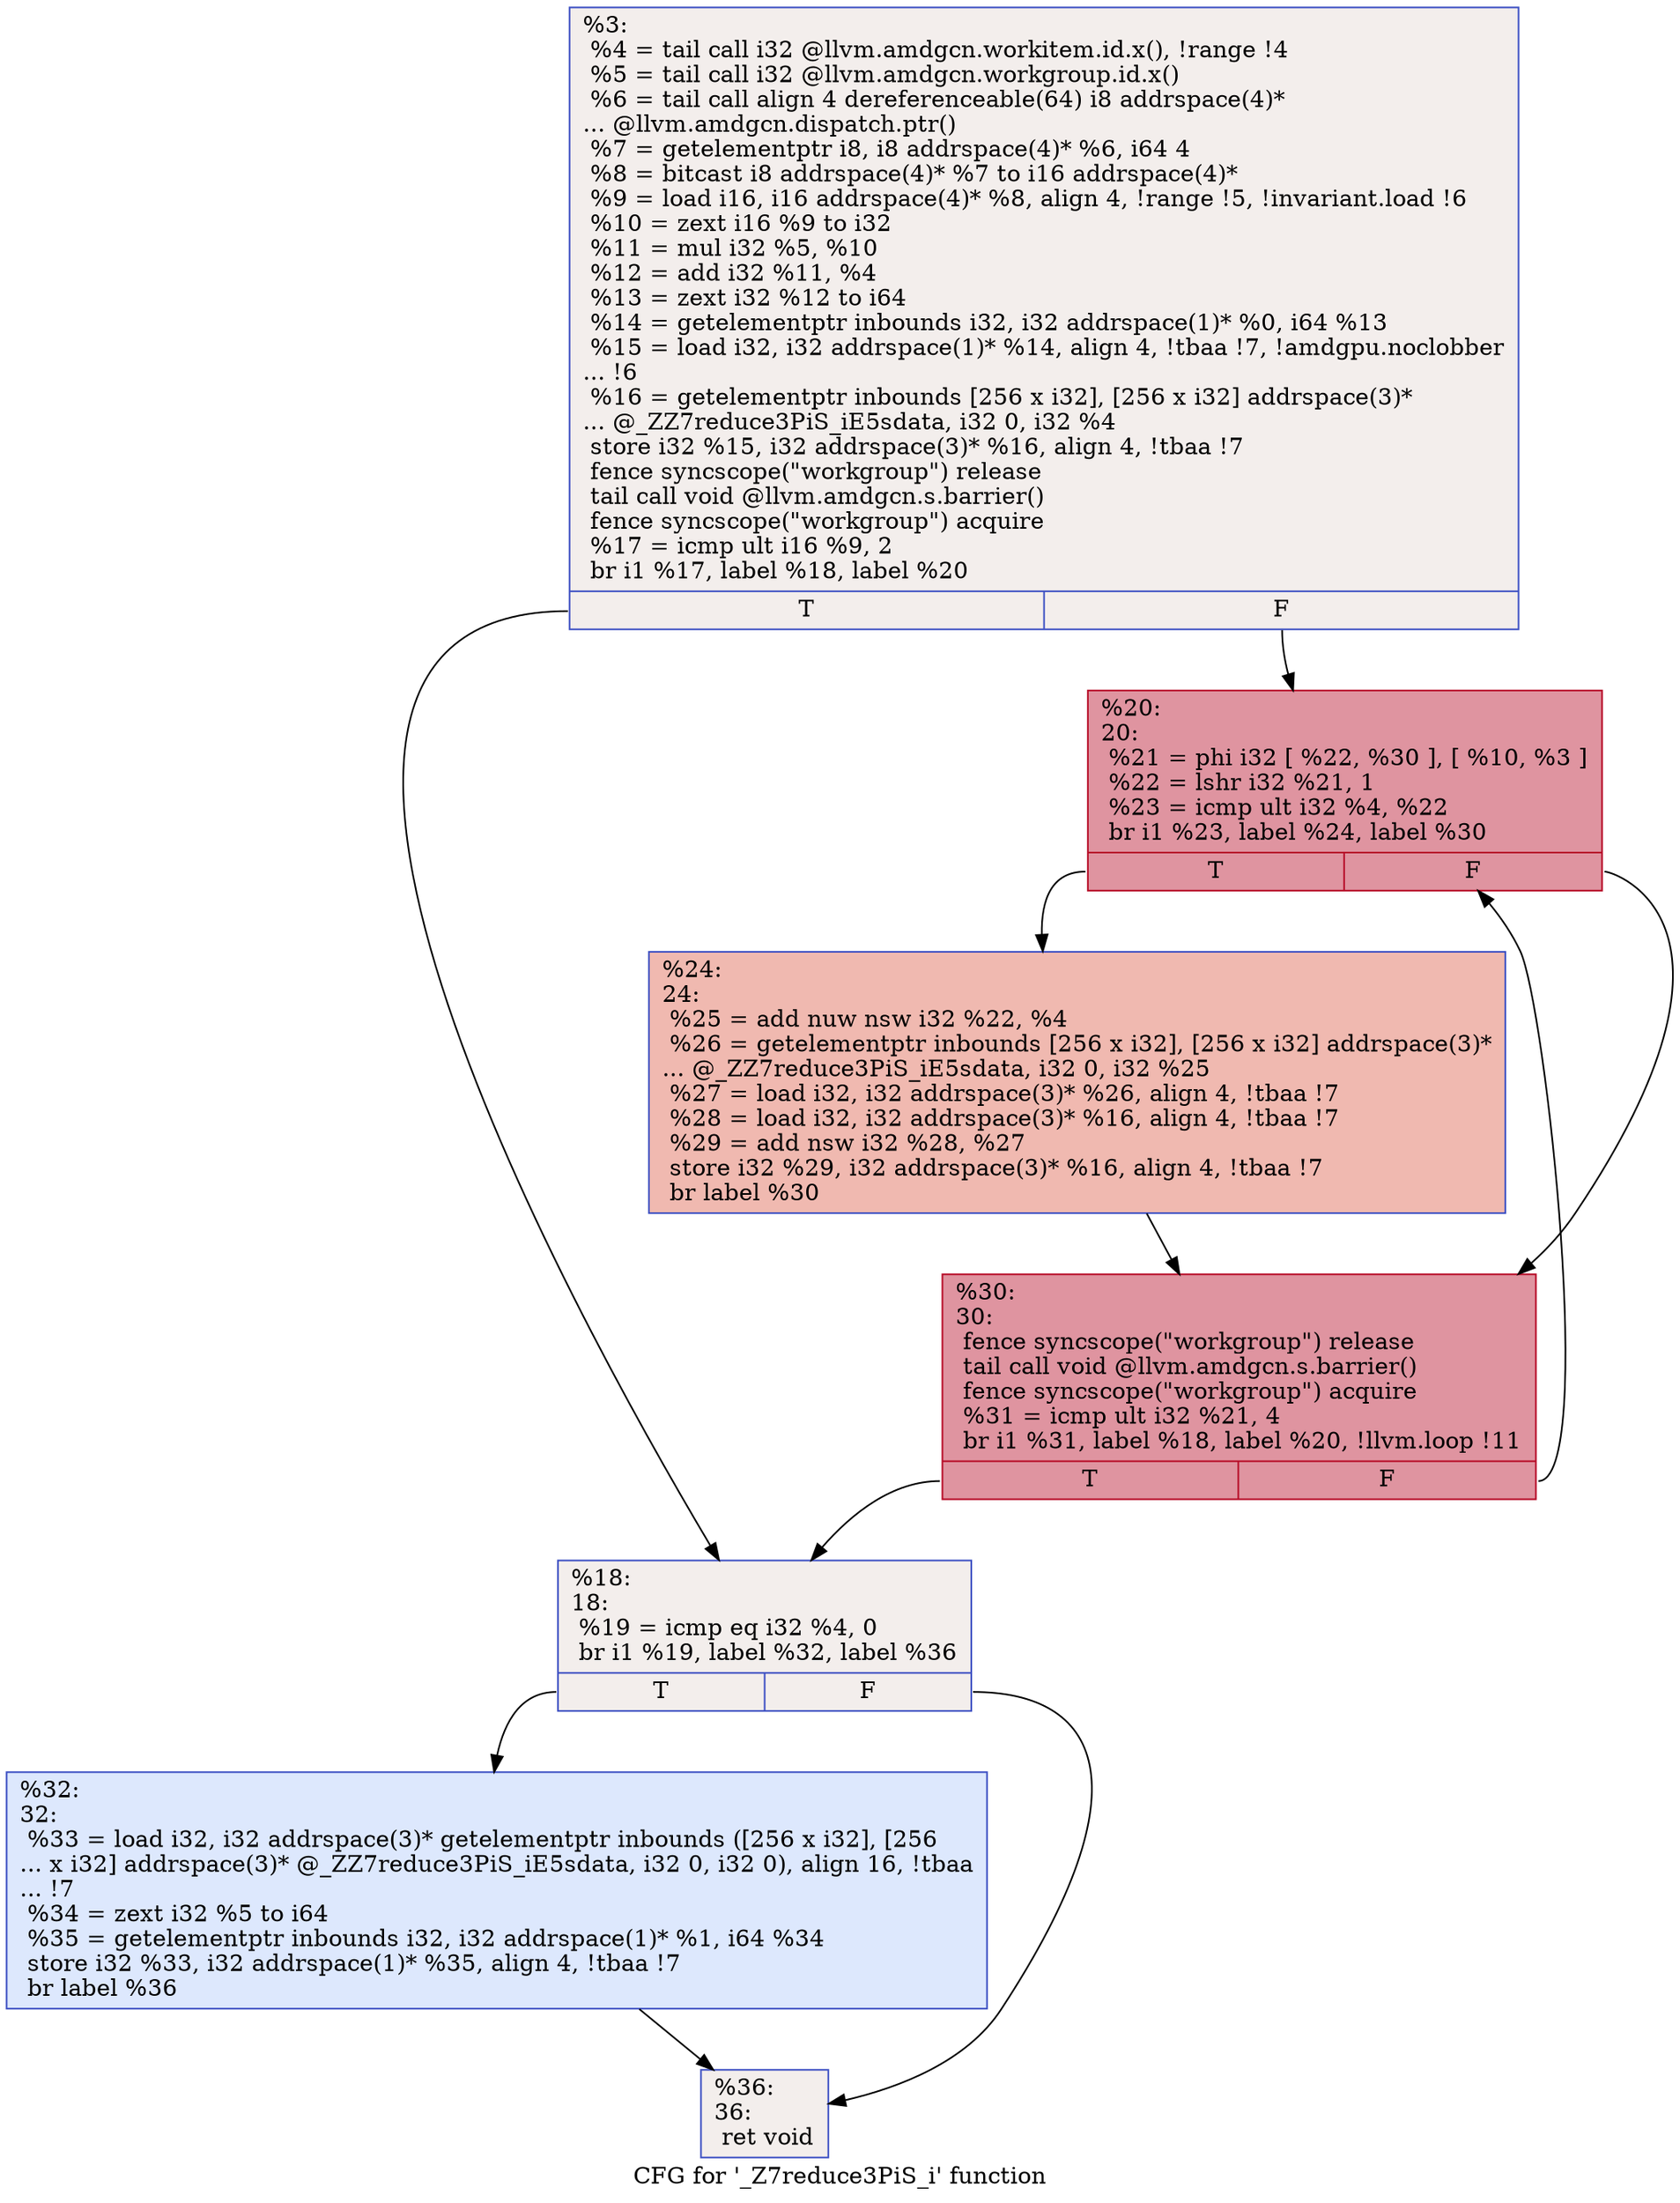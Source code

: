 digraph "CFG for '_Z7reduce3PiS_i' function" {
	label="CFG for '_Z7reduce3PiS_i' function";

	Node0x4c99160 [shape=record,color="#3d50c3ff", style=filled, fillcolor="#e3d9d370",label="{%3:\l  %4 = tail call i32 @llvm.amdgcn.workitem.id.x(), !range !4\l  %5 = tail call i32 @llvm.amdgcn.workgroup.id.x()\l  %6 = tail call align 4 dereferenceable(64) i8 addrspace(4)*\l... @llvm.amdgcn.dispatch.ptr()\l  %7 = getelementptr i8, i8 addrspace(4)* %6, i64 4\l  %8 = bitcast i8 addrspace(4)* %7 to i16 addrspace(4)*\l  %9 = load i16, i16 addrspace(4)* %8, align 4, !range !5, !invariant.load !6\l  %10 = zext i16 %9 to i32\l  %11 = mul i32 %5, %10\l  %12 = add i32 %11, %4\l  %13 = zext i32 %12 to i64\l  %14 = getelementptr inbounds i32, i32 addrspace(1)* %0, i64 %13\l  %15 = load i32, i32 addrspace(1)* %14, align 4, !tbaa !7, !amdgpu.noclobber\l... !6\l  %16 = getelementptr inbounds [256 x i32], [256 x i32] addrspace(3)*\l... @_ZZ7reduce3PiS_iE5sdata, i32 0, i32 %4\l  store i32 %15, i32 addrspace(3)* %16, align 4, !tbaa !7\l  fence syncscope(\"workgroup\") release\l  tail call void @llvm.amdgcn.s.barrier()\l  fence syncscope(\"workgroup\") acquire\l  %17 = icmp ult i16 %9, 2\l  br i1 %17, label %18, label %20\l|{<s0>T|<s1>F}}"];
	Node0x4c99160:s0 -> Node0x4c9c4b0;
	Node0x4c99160:s1 -> Node0x4c9c540;
	Node0x4c9c4b0 [shape=record,color="#3d50c3ff", style=filled, fillcolor="#e3d9d370",label="{%18:\l18:                                               \l  %19 = icmp eq i32 %4, 0\l  br i1 %19, label %32, label %36\l|{<s0>T|<s1>F}}"];
	Node0x4c9c4b0:s0 -> Node0x4c9c710;
	Node0x4c9c4b0:s1 -> Node0x4c9c760;
	Node0x4c9c540 [shape=record,color="#b70d28ff", style=filled, fillcolor="#b70d2870",label="{%20:\l20:                                               \l  %21 = phi i32 [ %22, %30 ], [ %10, %3 ]\l  %22 = lshr i32 %21, 1\l  %23 = icmp ult i32 %4, %22\l  br i1 %23, label %24, label %30\l|{<s0>T|<s1>F}}"];
	Node0x4c9c540:s0 -> Node0x4c9cb60;
	Node0x4c9c540:s1 -> Node0x4c9c8d0;
	Node0x4c9cb60 [shape=record,color="#3d50c3ff", style=filled, fillcolor="#de614d70",label="{%24:\l24:                                               \l  %25 = add nuw nsw i32 %22, %4\l  %26 = getelementptr inbounds [256 x i32], [256 x i32] addrspace(3)*\l... @_ZZ7reduce3PiS_iE5sdata, i32 0, i32 %25\l  %27 = load i32, i32 addrspace(3)* %26, align 4, !tbaa !7\l  %28 = load i32, i32 addrspace(3)* %16, align 4, !tbaa !7\l  %29 = add nsw i32 %28, %27\l  store i32 %29, i32 addrspace(3)* %16, align 4, !tbaa !7\l  br label %30\l}"];
	Node0x4c9cb60 -> Node0x4c9c8d0;
	Node0x4c9c8d0 [shape=record,color="#b70d28ff", style=filled, fillcolor="#b70d2870",label="{%30:\l30:                                               \l  fence syncscope(\"workgroup\") release\l  tail call void @llvm.amdgcn.s.barrier()\l  fence syncscope(\"workgroup\") acquire\l  %31 = icmp ult i32 %21, 4\l  br i1 %31, label %18, label %20, !llvm.loop !11\l|{<s0>T|<s1>F}}"];
	Node0x4c9c8d0:s0 -> Node0x4c9c4b0;
	Node0x4c9c8d0:s1 -> Node0x4c9c540;
	Node0x4c9c710 [shape=record,color="#3d50c3ff", style=filled, fillcolor="#b2ccfb70",label="{%32:\l32:                                               \l  %33 = load i32, i32 addrspace(3)* getelementptr inbounds ([256 x i32], [256\l... x i32] addrspace(3)* @_ZZ7reduce3PiS_iE5sdata, i32 0, i32 0), align 16, !tbaa\l... !7\l  %34 = zext i32 %5 to i64\l  %35 = getelementptr inbounds i32, i32 addrspace(1)* %1, i64 %34\l  store i32 %33, i32 addrspace(1)* %35, align 4, !tbaa !7\l  br label %36\l}"];
	Node0x4c9c710 -> Node0x4c9c760;
	Node0x4c9c760 [shape=record,color="#3d50c3ff", style=filled, fillcolor="#e3d9d370",label="{%36:\l36:                                               \l  ret void\l}"];
}
